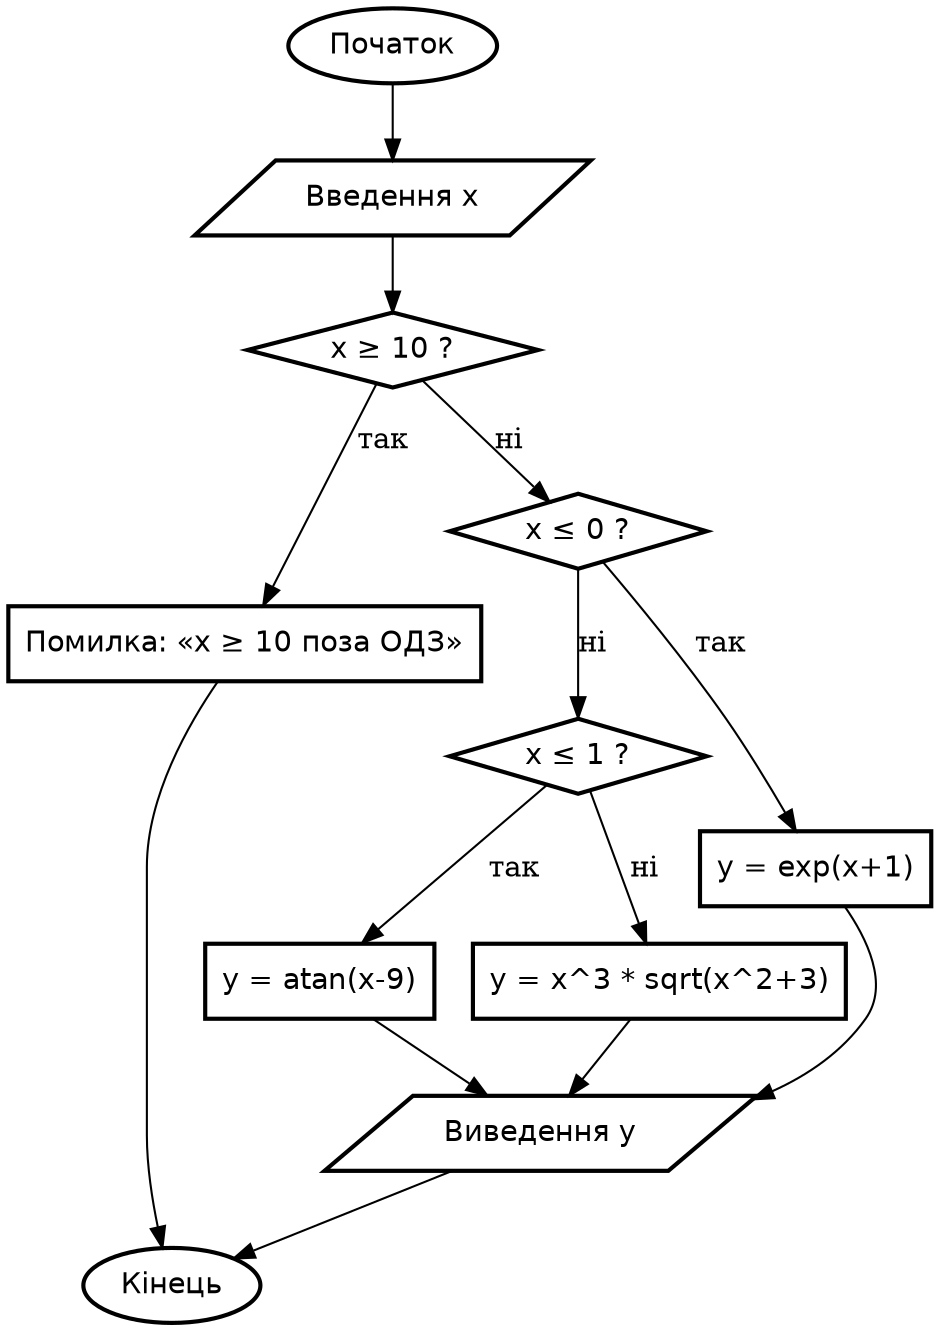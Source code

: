 digraph LP2_Task1 {
    rankdir=TB;
    node [fontname="DejaVu Sans", shape=box, style="solid,bold"];

    start [shape=oval, label="Початок"];
    inx   [shape=parallelogram, label="Введення x"];
    chkODZ[shape=diamond, label="x ≥ 10 ?"];
    err   [shape=rectangle, label="Помилка: «x ≥ 10 поза ОДЗ»"];
    chk0  [shape=diamond, label="x ≤ 0 ?"];
    chk1  [shape=diamond, label="x ≤ 1 ?"];

    f3    [shape=rectangle, label="y = exp(x+1)"];
    f2    [shape=rectangle, label="y = atan(x-9)"];
    f1    [shape=rectangle, label="y = x^3 * sqrt(x^2+3)"];

    outy  [shape=parallelogram, label="Виведення y"];
    stop  [shape=oval, label="Кінець"];

    start -> inx -> chkODZ;
    chkODZ -> err   [label="так"];
    chkODZ -> chk0  [label="ні"];

    chk0 -> f3   [label="так"];
    chk0 -> chk1 [label="ні"];

    chk1 -> f2 [label="так"];
    chk1 -> f1 [label="ні"];

    f3 -> outy -> stop;
    f2 -> outy;
    f1 -> outy;
    err -> stop;
}
